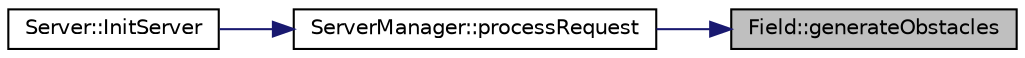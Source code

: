 digraph "Field::generateObstacles"
{
 // LATEX_PDF_SIZE
  edge [fontname="Helvetica",fontsize="10",labelfontname="Helvetica",labelfontsize="10"];
  node [fontname="Helvetica",fontsize="10",shape=record];
  rankdir="RL";
  Node1 [label="Field::generateObstacles",height=0.2,width=0.4,color="black", fillcolor="grey75", style="filled", fontcolor="black",tooltip="This method generates random obstacles, equally divided on both sides."];
  Node1 -> Node2 [dir="back",color="midnightblue",fontsize="10",style="solid",fontname="Helvetica"];
  Node2 [label="ServerManager::processRequest",height=0.2,width=0.4,color="black", fillcolor="white", style="filled",URL="$class_server_manager.html#ab32ee6937a72e821b1985f2648b1351b",tooltip="This method process the information from the socket and gives an response."];
  Node2 -> Node3 [dir="back",color="midnightblue",fontsize="10",style="solid",fontname="Helvetica"];
  Node3 [label="Server::InitServer",height=0.2,width=0.4,color="black", fillcolor="white", style="filled",URL="$class_server.html#a02b029dcb6f2dc46dfcc8785a616682f",tooltip=" "];
}
